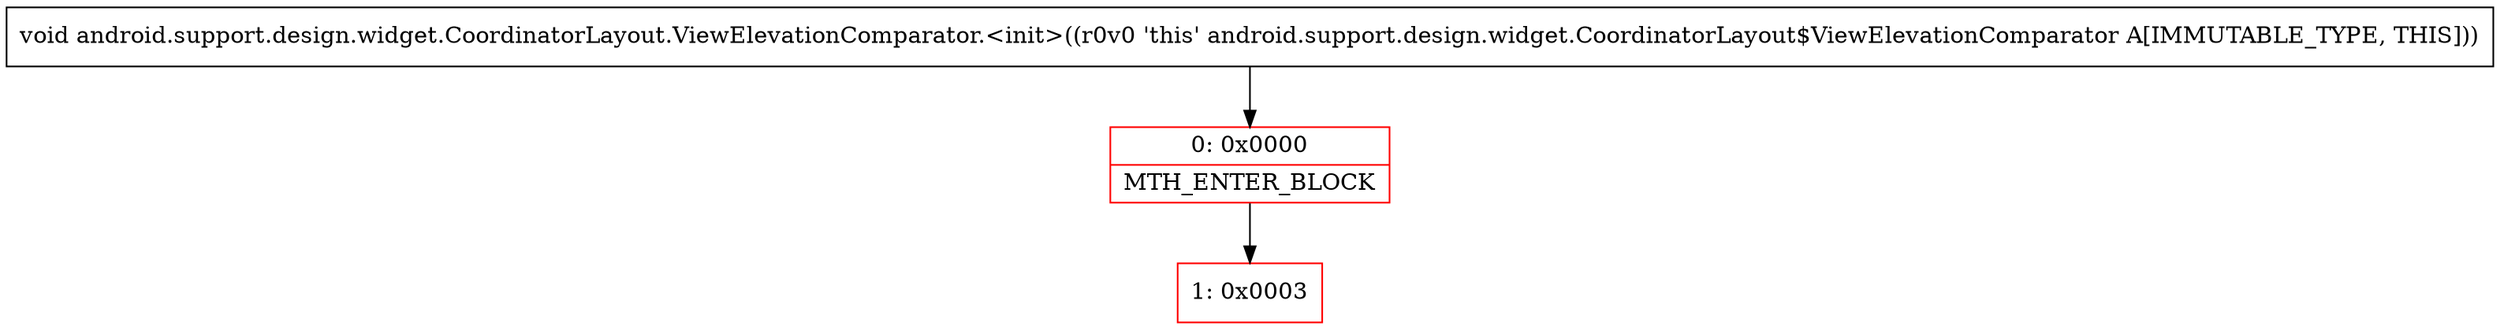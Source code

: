 digraph "CFG forandroid.support.design.widget.CoordinatorLayout.ViewElevationComparator.\<init\>()V" {
subgraph cluster_Region_1029332161 {
label = "R(0)";
node [shape=record,color=blue];
}
Node_0 [shape=record,color=red,label="{0\:\ 0x0000|MTH_ENTER_BLOCK\l}"];
Node_1 [shape=record,color=red,label="{1\:\ 0x0003}"];
MethodNode[shape=record,label="{void android.support.design.widget.CoordinatorLayout.ViewElevationComparator.\<init\>((r0v0 'this' android.support.design.widget.CoordinatorLayout$ViewElevationComparator A[IMMUTABLE_TYPE, THIS])) }"];
MethodNode -> Node_0;
Node_0 -> Node_1;
}

